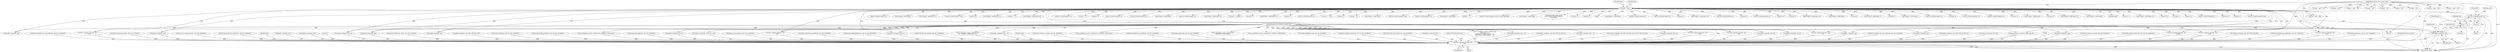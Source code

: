 digraph "0_tcpdump_13d52e9c0e7caf7e6325b0051bc90a49968be67f@array" {
"1000587" [label="(Call,ND_TCHECK2(tptr[0], 4))"];
"1000610" [label="(Call,tptr +=4)"];
"1000587" [label="(Call,ND_TCHECK2(tptr[0], 4))"];
"1000142" [label="(Call,tptr = pptr)"];
"1000128" [label="(MethodParameterIn,const u_char *pptr)"];
"1000598" [label="(Call,ipaddr_string(ndo, tptr))"];
"1000126" [label="(MethodParameterIn,netdissect_options *ndo)"];
"1002927" [label="(Call,print_unknown_data(ndo, pptr, \"\n\t    \", len))"];
"1001584" [label="(Call,decode_labeled_vpn_clnp_prefix(ndo, tptr, buf, sizeof(buf)))"];
"1002554" [label="(Call,ipaddr_string(ndo, tptr))"];
"1001641" [label="(Call,tptr = pptr + len)"];
"1001047" [label="(Call,ipaddr_string(ndo, tptr+BGP_VPN_RD_LEN+4))"];
"1000598" [label="(Call,ipaddr_string(ndo, tptr))"];
"1002169" [label="(Call,ND_TCHECK2(tptr[0], 2))"];
"1000977" [label="(Call,isonsap_string(ndo, tptr, tlen))"];
"1002127" [label="(Call,print_unknown_data(ndo, tptr-3, \"\n\t    \", tlen))"];
"1002930" [label="(Literal,\"\n\t    \")"];
"1000682" [label="(Call,print_unknown_data(ndo, tptr, \"\n\t    \", tlen))"];
"1002866" [label="(Call,EXTRACT_32BITS(tptr))"];
"1002274" [label="(Call,EXTRACT_32BITS(tptr+2))"];
"1000385" [label="(Call,ND_TCHECK2(tptr[0], len))"];
"1002931" [label="(Identifier,len)"];
"1002076" [label="(Call,decode_multicast_vpn(ndo, tptr, buf, sizeof(buf)))"];
"1001764" [label="(Call,decode_labeled_prefix4(ndo, tptr, len, buf, sizeof(buf)))"];
"1002326" [label="(Call,tptr+6)"];
"1001633" [label="(Call,print_unknown_data(ndo, tptr, \"\n\t    \", tlen))"];
"1002653" [label="(Call,print_unknown_data(ndo, tptr,\"\n\t      \", length))"];
"1002139" [label="(Call,pptr + len)"];
"1000909" [label="(Call,ip6addr_string(ndo, tptr+BGP_VPN_RD_LEN))"];
"1002449" [label="(Call,EXTRACT_24BITS(tptr+2))"];
"1001804" [label="(Call,decode_labeled_vpn_prefix4(ndo, tptr, buf, sizeof(buf)))"];
"1001408" [label="(Call,decode_prefix6(ndo, tptr, len, buf, sizeof(buf)))"];
"1002603" [label="(Call,tptr += 3)"];
"1000567" [label="(Call,ipaddr_string(ndo, tptr))"];
"1002375" [label="(Call,EXTRACT_16BITS(tptr+4))"];
"1000486" [label="(Call,ND_TCHECK2(tptr[0], 4))"];
"1002137" [label="(Call,tptr = pptr + len)"];
"1002405" [label="(Call,tptr +=8)"];
"1002681" [label="(Call,as_printf(ndo, astostr, sizeof(astostr), EXTRACT_32BITS(tptr)))"];
"1000208" [label="(Call,pptr + len)"];
"1000584" [label="(Identifier,tlen)"];
"1002223" [label="(Call,tptr+4)"];
"1002666" [label="(Call,ND_TCHECK2(tptr[0], 4))"];
"1002413" [label="(Call,ND_TCHECK2(tptr[0], 5))"];
"1000129" [label="(MethodParameterIn,u_int len)"];
"1002476" [label="(Call,ipaddr_string(ndo, tptr))"];
"1000126" [label="(MethodParameterIn,netdissect_options *ndo)"];
"1001665" [label="(Call,EXTRACT_16BITS(tptr))"];
"1000445" [label="(Call,ND_TCHECK2(tptr[0], 8))"];
"1002242" [label="(Call,EXTRACT_16BITS(tptr+6))"];
"1002658" [label="(Call,tptr += length)"];
"1000456" [label="(Call,as_printf(ndo, astostr, sizeof(astostr), EXTRACT_32BITS(tptr)))"];
"1002012" [label="(Call,decode_labeled_vpn_clnp_prefix(ndo, tptr, buf, sizeof(buf)))"];
"1002450" [label="(Call,tptr+2)"];
"1000587" [label="(Call,ND_TCHECK2(tptr[0], 4))"];
"1002599" [label="(Call,EXTRACT_16BITS(tptr+1))"];
"1002387" [label="(Call,tptr+2)"];
"1000321" [label="(Call,ND_TCHECK2(tptr[0], 4))"];
"1001115" [label="(Call,tptr += tlen)"];
"1002261" [label="(Call,tptr+2)"];
"1000611" [label="(Identifier,tptr)"];
"1000542" [label="(Call,tptr +=4)"];
"1002686" [label="(Call,EXTRACT_32BITS(tptr))"];
"1001091" [label="(Call,ND_TCHECK2(tptr[0], tlen))"];
"1002497" [label="(Call,ipaddr_string(ndo, tptr))"];
"1002588" [label="(Call,ND_TCHECK2(tptr[0], 3))"];
"1000461" [label="(Call,EXTRACT_32BITS(tptr))"];
"1002454" [label="(Call,tptr +=5)"];
"1002534" [label="(Call,ipaddr_string(ndo, tptr))"];
"1001520" [label="(Call,decode_labeled_vpn_l2(ndo, tptr, buf, sizeof(buf)))"];
"1002500" [label="(Call,ipaddr_string(ndo, tptr+4))"];
"1001658" [label="(Call,ND_TCHECK2(tptr[0], BGP_MP_NLRI_MINSIZE))"];
"1002922" [label="(Block,)"];
"1002927" [label="(Call,print_unknown_data(ndo, pptr, \"\n\t    \", len))"];
"1001312" [label="(Call,decode_rt_routing_info(ndo, tptr, buf, sizeof(buf)))"];
"1001110" [label="(Call,print_unknown_data(ndo, tptr, \"\n\t    \", tlen))"];
"1001280" [label="(Call,decode_labeled_vpn_prefix4(ndo, tptr, buf, sizeof(buf)))"];
"1000586" [label="(Block,)"];
"1002928" [label="(Identifier,ndo)"];
"1000767" [label="(Call,ipaddr_string(ndo, tptr))"];
"1000622" [label="(Call,EXTRACT_16BITS(tptr))"];
"1000861" [label="(Call,ip6addr_string(ndo, tptr))"];
"1001711" [label="(Call,pptr + len)"];
"1000421" [label="(Call,as_printf(ndo, astostr, sizeof(astostr),\n\t\t\tEXTRACT_32BITS(tptr)))"];
"1000170" [label="(Call,tok2str(bgp_origin_values,\n\t\t\t\t\t\t\"Unknown Origin Typecode\",\n\t\t\t\t\t\ttptr[0]))"];
"1002933" [label="(Literal,1)"];
"1002818" [label="(Call,bgp_attr_print(ndo, atype, tptr, alen))"];
"1002600" [label="(Call,tptr+1)"];
"1000603" [label="(Identifier,tlen)"];
"1002255" [label="(Call,as_printf(ndo, astostr, sizeof(astostr),\n\t\t\t    EXTRACT_32BITS(tptr+2)))"];
"1002316" [label="(Call,ipaddr_string(ndo, tptr+2))"];
"1002570" [label="(Call,print_unknown_data(ndo, tptr, \"\n\t      \", tlen))"];
"1000594" [label="(Identifier,ndo)"];
"1002218" [label="(Call,tptr+4)"];
"1000597" [label="(Block,)"];
"1001948" [label="(Call,decode_labeled_vpn_l2(ndo, tptr, buf, sizeof(buf)))"];
"1000428" [label="(Call,ipaddr_string(ndo, tptr + 4))"];
"1000130" [label="(Block,)"];
"1000493" [label="(Call,EXTRACT_32BITS(tptr))"];
"1002523" [label="(Call,ND_TCHECK2(tptr[0], 8))"];
"1000591" [label="(Literal,4)"];
"1002465" [label="(Call,ND_TCHECK2(tptr[0], 8))"];
"1002937" [label="(MethodReturn,RET)"];
"1002367" [label="(Call,tptr+2)"];
"1000258" [label="(Call,as_printf(ndo, astostr, sizeof(astostr),\n\t\t\t\tas_size == 2 ?\n\t\t\t\tEXTRACT_16BITS(&tptr[2 + i]) :\n\t\t\t\tEXTRACT_32BITS(&tptr[2 + i])))"];
"1002302" [label="(Call,ipaddr_string(ndo, tptr+2))"];
"1002217" [label="(Call,EXTRACT_32BITS(tptr+4))"];
"1000610" [label="(Call,tptr +=4)"];
"1000815" [label="(Call,ipaddr_string(ndo, tptr+BGP_VPN_RD_LEN))"];
"1001724" [label="(Call,decode_prefix4(ndo, tptr, len, buf, sizeof(buf)))"];
"1001643" [label="(Call,pptr + len)"];
"1000347" [label="(Call,ND_TCHECK2(tptr[0], 4))"];
"1000143" [label="(Identifier,tptr)"];
"1002239" [label="(Call,tptr+2)"];
"1001448" [label="(Call,decode_labeled_prefix6(ndo, tptr, len, buf, sizeof(buf)))"];
"1000146" [label="(Identifier,tlen)"];
"1001980" [label="(Call,decode_clnp_prefix(ndo, tptr, buf, sizeof(buf)))"];
"1000408" [label="(Call,ipaddr_string(ndo, tptr + 2))"];
"1002507" [label="(Call,ND_TCHECK2(tptr[0], 4))"];
"1002237" [label="(Call,ipaddr_string(ndo, tptr+2))"];
"1001187" [label="(Call,pptr + len)"];
"1002343" [label="(Call,tptr+6)"];
"1002304" [label="(Call,tptr+2)"];
"1002264" [label="(Call,EXTRACT_16BITS(tptr+6))"];
"1001552" [label="(Call,decode_clnp_prefix(ndo, tptr, buf, sizeof(buf)))"];
"1001916" [label="(Call,decode_labeled_vpn_prefix6(ndo, tptr, buf, sizeof(buf)))"];
"1000142" [label="(Call,tptr = pptr)"];
"1002176" [label="(Call,EXTRACT_16BITS(tptr))"];
"1000600" [label="(Identifier,tptr)"];
"1002908" [label="(Call,print_unknown_data(ndo, pptr, \"\n\t    \", len))"];
"1002109" [label="(Call,tptr-3)"];
"1002212" [label="(Call,EXTRACT_16BITS(tptr+2))"];
"1002372" [label="(Call,tptr+3)"];
"1001240" [label="(Call,decode_labeled_prefix4(ndo, tptr, len, buf, sizeof(buf)))"];
"1000426" [label="(Call,EXTRACT_32BITS(tptr))"];
"1000463" [label="(Call,ipaddr_string(ndo, tptr + 4))"];
"1000615" [label="(Call,ND_TCHECK2(tptr[0], 3))"];
"1001376" [label="(Call,decode_mdt_vpn_nlri(ndo, tptr, buf, sizeof(buf)))"];
"1002929" [label="(Identifier,pptr)"];
"1001344" [label="(Call,decode_multicast_vpn(ndo, tptr, buf, sizeof(buf)))"];
"1001488" [label="(Call,decode_labeled_vpn_prefix6(ndo, tptr, buf, sizeof(buf)))"];
"1002243" [label="(Call,tptr+6)"];
"1002486" [label="(Call,ND_TCHECK2(tptr[0], 8))"];
"1000612" [label="(Literal,4)"];
"1002543" [label="(Call,ND_TCHECK2(tptr[0], 8))"];
"1002318" [label="(Call,tptr+2)"];
"1001200" [label="(Call,decode_prefix4(ndo, tptr, len, buf, sizeof(buf)))"];
"1002479" [label="(Call,ipaddr_string(ndo, tptr+4))"];
"1001836" [label="(Call,decode_prefix6(ndo, tptr, len, buf, sizeof(buf)))"];
"1001876" [label="(Call,decode_labeled_prefix6(ndo, tptr, len, buf, sizeof(buf)))"];
"1000406" [label="(Call,EXTRACT_16BITS(tptr))"];
"1000128" [label="(MethodParameterIn,const u_char *pptr)"];
"1000206" [label="(Call,tptr < pptr + len)"];
"1000401" [label="(Call,as_printf(ndo, astostr, sizeof(astostr), EXTRACT_16BITS(tptr)))"];
"1002349" [label="(Call,tptr+6)"];
"1000599" [label="(Identifier,ndo)"];
"1002386" [label="(Call,EXTRACT_16BITS(tptr+2))"];
"1002044" [label="(Call,decode_mdt_vpn_nlri(ndo, tptr, buf, sizeof(buf)))"];
"1000955" [label="(Call,ipaddr_string(ndo, tptr))"];
"1002923" [label="(Call,ND_TCHECK2(*pptr,len))"];
"1000357" [label="(Call,EXTRACT_32BITS(tptr))"];
"1000144" [label="(Identifier,pptr)"];
"1000200" [label="(Call,bgp_attr_get_as_size(ndo, atype, pptr, len))"];
"1002333" [label="(Call,tptr+7)"];
"1002260" [label="(Call,EXTRACT_32BITS(tptr+2))"];
"1002396" [label="(Call,print_unknown_data(ndo, tptr, \"\n\t      \", 8))"];
"1002265" [label="(Call,tptr+6)"];
"1002421" [label="(Call,tptr+1)"];
"1001076" [label="(Call,ip6addr_string(ndo, tptr+BGP_VPN_RD_LEN+3))"];
"1002275" [label="(Call,tptr+2)"];
"1000331" [label="(Call,ipaddr_string(ndo, tptr))"];
"1002517" [label="(Call,ipaddr_string(ndo, tptr))"];
"1001185" [label="(Call,tptr < pptr + len)"];
"1002221" [label="(Call,ipaddr_string(ndo, tptr+4))"];
"1001018" [label="(Call,isonsap_string(ndo, tptr+BGP_VPN_RD_LEN,tlen-BGP_VPN_RD_LEN))"];
"1000588" [label="(Call,tptr[0])"];
"1001709" [label="(Call,tptr < pptr + len)"];
"1000557" [label="(Call,ND_TCHECK2(tptr[0], 4))"];
"1002376" [label="(Call,tptr+4)"];
"1002213" [label="(Call,tptr+2)"];
"1000663" [label="(Call,ND_TCHECK2(tptr[0], tlen))"];
"1000587" -> "1000586"  [label="AST: "];
"1000587" -> "1000591"  [label="CFG: "];
"1000588" -> "1000587"  [label="AST: "];
"1000591" -> "1000587"  [label="AST: "];
"1000594" -> "1000587"  [label="CFG: "];
"1000587" -> "1002937"  [label="DDG: "];
"1000587" -> "1002937"  [label="DDG: "];
"1000610" -> "1000587"  [label="DDG: "];
"1000142" -> "1000587"  [label="DDG: "];
"1000587" -> "1000598"  [label="DDG: "];
"1000587" -> "1000610"  [label="DDG: "];
"1000610" -> "1000586"  [label="AST: "];
"1000610" -> "1000612"  [label="CFG: "];
"1000611" -> "1000610"  [label="AST: "];
"1000612" -> "1000610"  [label="AST: "];
"1000584" -> "1000610"  [label="CFG: "];
"1000610" -> "1002937"  [label="DDG: "];
"1000610" -> "1000598"  [label="DDG: "];
"1000598" -> "1000610"  [label="DDG: "];
"1000142" -> "1000130"  [label="AST: "];
"1000142" -> "1000144"  [label="CFG: "];
"1000143" -> "1000142"  [label="AST: "];
"1000144" -> "1000142"  [label="AST: "];
"1000146" -> "1000142"  [label="CFG: "];
"1000142" -> "1002937"  [label="DDG: "];
"1000142" -> "1002937"  [label="DDG: "];
"1000128" -> "1000142"  [label="DDG: "];
"1000142" -> "1000170"  [label="DDG: "];
"1000142" -> "1000206"  [label="DDG: "];
"1000142" -> "1000321"  [label="DDG: "];
"1000142" -> "1000331"  [label="DDG: "];
"1000142" -> "1000347"  [label="DDG: "];
"1000142" -> "1000357"  [label="DDG: "];
"1000142" -> "1000385"  [label="DDG: "];
"1000142" -> "1000406"  [label="DDG: "];
"1000142" -> "1000426"  [label="DDG: "];
"1000142" -> "1000445"  [label="DDG: "];
"1000142" -> "1000461"  [label="DDG: "];
"1000142" -> "1000486"  [label="DDG: "];
"1000142" -> "1000493"  [label="DDG: "];
"1000142" -> "1000542"  [label="DDG: "];
"1000142" -> "1000557"  [label="DDG: "];
"1000142" -> "1000567"  [label="DDG: "];
"1000142" -> "1000598"  [label="DDG: "];
"1000142" -> "1000615"  [label="DDG: "];
"1000142" -> "1000622"  [label="DDG: "];
"1000142" -> "1000663"  [label="DDG: "];
"1000142" -> "1000682"  [label="DDG: "];
"1000142" -> "1001091"  [label="DDG: "];
"1000142" -> "1001110"  [label="DDG: "];
"1000142" -> "1001115"  [label="DDG: "];
"1000142" -> "1001633"  [label="DDG: "];
"1000142" -> "1001658"  [label="DDG: "];
"1000142" -> "1001665"  [label="DDG: "];
"1000142" -> "1002109"  [label="DDG: "];
"1000142" -> "1002169"  [label="DDG: "];
"1000142" -> "1002176"  [label="DDG: "];
"1000142" -> "1002212"  [label="DDG: "];
"1000142" -> "1002213"  [label="DDG: "];
"1000142" -> "1002217"  [label="DDG: "];
"1000142" -> "1002218"  [label="DDG: "];
"1000142" -> "1002221"  [label="DDG: "];
"1000142" -> "1002223"  [label="DDG: "];
"1000142" -> "1002237"  [label="DDG: "];
"1000142" -> "1002239"  [label="DDG: "];
"1000142" -> "1002242"  [label="DDG: "];
"1000142" -> "1002243"  [label="DDG: "];
"1000142" -> "1002260"  [label="DDG: "];
"1000142" -> "1002261"  [label="DDG: "];
"1000142" -> "1002264"  [label="DDG: "];
"1000142" -> "1002265"  [label="DDG: "];
"1000142" -> "1002274"  [label="DDG: "];
"1000142" -> "1002275"  [label="DDG: "];
"1000142" -> "1002302"  [label="DDG: "];
"1000142" -> "1002304"  [label="DDG: "];
"1000142" -> "1002316"  [label="DDG: "];
"1000142" -> "1002318"  [label="DDG: "];
"1000142" -> "1002326"  [label="DDG: "];
"1000142" -> "1002333"  [label="DDG: "];
"1000142" -> "1002343"  [label="DDG: "];
"1000142" -> "1002349"  [label="DDG: "];
"1000142" -> "1002367"  [label="DDG: "];
"1000142" -> "1002372"  [label="DDG: "];
"1000142" -> "1002375"  [label="DDG: "];
"1000142" -> "1002376"  [label="DDG: "];
"1000142" -> "1002386"  [label="DDG: "];
"1000142" -> "1002387"  [label="DDG: "];
"1000142" -> "1002396"  [label="DDG: "];
"1000142" -> "1002405"  [label="DDG: "];
"1000142" -> "1002413"  [label="DDG: "];
"1000142" -> "1002421"  [label="DDG: "];
"1000142" -> "1002449"  [label="DDG: "];
"1000142" -> "1002450"  [label="DDG: "];
"1000142" -> "1002454"  [label="DDG: "];
"1000142" -> "1002465"  [label="DDG: "];
"1000142" -> "1002476"  [label="DDG: "];
"1000142" -> "1002486"  [label="DDG: "];
"1000142" -> "1002497"  [label="DDG: "];
"1000142" -> "1002507"  [label="DDG: "];
"1000142" -> "1002517"  [label="DDG: "];
"1000142" -> "1002523"  [label="DDG: "];
"1000142" -> "1002534"  [label="DDG: "];
"1000142" -> "1002543"  [label="DDG: "];
"1000142" -> "1002554"  [label="DDG: "];
"1000142" -> "1002570"  [label="DDG: "];
"1000142" -> "1002588"  [label="DDG: "];
"1000142" -> "1002599"  [label="DDG: "];
"1000142" -> "1002600"  [label="DDG: "];
"1000142" -> "1002603"  [label="DDG: "];
"1000142" -> "1002653"  [label="DDG: "];
"1000142" -> "1002658"  [label="DDG: "];
"1000142" -> "1002666"  [label="DDG: "];
"1000142" -> "1002686"  [label="DDG: "];
"1000142" -> "1002866"  [label="DDG: "];
"1000128" -> "1000125"  [label="AST: "];
"1000128" -> "1002937"  [label="DDG: "];
"1000128" -> "1000200"  [label="DDG: "];
"1000128" -> "1000206"  [label="DDG: "];
"1000128" -> "1000208"  [label="DDG: "];
"1000128" -> "1001185"  [label="DDG: "];
"1000128" -> "1001187"  [label="DDG: "];
"1000128" -> "1001641"  [label="DDG: "];
"1000128" -> "1001643"  [label="DDG: "];
"1000128" -> "1001709"  [label="DDG: "];
"1000128" -> "1001711"  [label="DDG: "];
"1000128" -> "1002137"  [label="DDG: "];
"1000128" -> "1002139"  [label="DDG: "];
"1000128" -> "1002908"  [label="DDG: "];
"1000128" -> "1002927"  [label="DDG: "];
"1000598" -> "1000597"  [label="AST: "];
"1000598" -> "1000600"  [label="CFG: "];
"1000599" -> "1000598"  [label="AST: "];
"1000600" -> "1000598"  [label="AST: "];
"1000603" -> "1000598"  [label="CFG: "];
"1000598" -> "1002937"  [label="DDG: "];
"1000598" -> "1002937"  [label="DDG: "];
"1000126" -> "1000598"  [label="DDG: "];
"1000598" -> "1002927"  [label="DDG: "];
"1000126" -> "1000125"  [label="AST: "];
"1000126" -> "1002937"  [label="DDG: "];
"1000126" -> "1000200"  [label="DDG: "];
"1000126" -> "1000258"  [label="DDG: "];
"1000126" -> "1000331"  [label="DDG: "];
"1000126" -> "1000401"  [label="DDG: "];
"1000126" -> "1000408"  [label="DDG: "];
"1000126" -> "1000421"  [label="DDG: "];
"1000126" -> "1000428"  [label="DDG: "];
"1000126" -> "1000456"  [label="DDG: "];
"1000126" -> "1000463"  [label="DDG: "];
"1000126" -> "1000567"  [label="DDG: "];
"1000126" -> "1000682"  [label="DDG: "];
"1000126" -> "1001110"  [label="DDG: "];
"1000126" -> "1001633"  [label="DDG: "];
"1000126" -> "1002127"  [label="DDG: "];
"1000126" -> "1002221"  [label="DDG: "];
"1000126" -> "1002237"  [label="DDG: "];
"1000126" -> "1002255"  [label="DDG: "];
"1000126" -> "1002302"  [label="DDG: "];
"1000126" -> "1002316"  [label="DDG: "];
"1000126" -> "1002396"  [label="DDG: "];
"1000126" -> "1002476"  [label="DDG: "];
"1000126" -> "1002479"  [label="DDG: "];
"1000126" -> "1002497"  [label="DDG: "];
"1000126" -> "1002500"  [label="DDG: "];
"1000126" -> "1002517"  [label="DDG: "];
"1000126" -> "1002534"  [label="DDG: "];
"1000126" -> "1002554"  [label="DDG: "];
"1000126" -> "1002570"  [label="DDG: "];
"1000126" -> "1002653"  [label="DDG: "];
"1000126" -> "1002681"  [label="DDG: "];
"1000126" -> "1002818"  [label="DDG: "];
"1000126" -> "1002908"  [label="DDG: "];
"1000126" -> "1002927"  [label="DDG: "];
"1002927" -> "1002922"  [label="AST: "];
"1002927" -> "1002931"  [label="CFG: "];
"1002928" -> "1002927"  [label="AST: "];
"1002929" -> "1002927"  [label="AST: "];
"1002930" -> "1002927"  [label="AST: "];
"1002931" -> "1002927"  [label="AST: "];
"1002933" -> "1002927"  [label="CFG: "];
"1002927" -> "1002937"  [label="DDG: "];
"1002927" -> "1002937"  [label="DDG: "];
"1002927" -> "1002937"  [label="DDG: "];
"1002927" -> "1002937"  [label="DDG: "];
"1000815" -> "1002927"  [label="DDG: "];
"1000682" -> "1002927"  [label="DDG: "];
"1001804" -> "1002927"  [label="DDG: "];
"1001047" -> "1002927"  [label="DDG: "];
"1001018" -> "1002927"  [label="DDG: "];
"1001724" -> "1002927"  [label="DDG: "];
"1001916" -> "1002927"  [label="DDG: "];
"1000861" -> "1002927"  [label="DDG: "];
"1000258" -> "1002927"  [label="DDG: "];
"1001520" -> "1002927"  [label="DDG: "];
"1001376" -> "1002927"  [label="DDG: "];
"1001948" -> "1002927"  [label="DDG: "];
"1001876" -> "1002927"  [label="DDG: "];
"1002534" -> "1002927"  [label="DDG: "];
"1000200" -> "1002927"  [label="DDG: "];
"1000200" -> "1002927"  [label="DDG: "];
"1002554" -> "1002927"  [label="DDG: "];
"1001448" -> "1002927"  [label="DDG: "];
"1002570" -> "1002927"  [label="DDG: "];
"1000567" -> "1002927"  [label="DDG: "];
"1002908" -> "1002927"  [label="DDG: "];
"1002908" -> "1002927"  [label="DDG: "];
"1001312" -> "1002927"  [label="DDG: "];
"1002221" -> "1002927"  [label="DDG: "];
"1000408" -> "1002927"  [label="DDG: "];
"1002044" -> "1002927"  [label="DDG: "];
"1001633" -> "1002927"  [label="DDG: "];
"1002127" -> "1002927"  [label="DDG: "];
"1000331" -> "1002927"  [label="DDG: "];
"1001110" -> "1002927"  [label="DDG: "];
"1002517" -> "1002927"  [label="DDG: "];
"1002012" -> "1002927"  [label="DDG: "];
"1001076" -> "1002927"  [label="DDG: "];
"1001240" -> "1002927"  [label="DDG: "];
"1000909" -> "1002927"  [label="DDG: "];
"1001980" -> "1002927"  [label="DDG: "];
"1002316" -> "1002927"  [label="DDG: "];
"1000463" -> "1002927"  [label="DDG: "];
"1001584" -> "1002927"  [label="DDG: "];
"1001836" -> "1002927"  [label="DDG: "];
"1002479" -> "1002927"  [label="DDG: "];
"1002076" -> "1002927"  [label="DDG: "];
"1002255" -> "1002927"  [label="DDG: "];
"1002818" -> "1002927"  [label="DDG: "];
"1001408" -> "1002927"  [label="DDG: "];
"1002681" -> "1002927"  [label="DDG: "];
"1001280" -> "1002927"  [label="DDG: "];
"1001344" -> "1002927"  [label="DDG: "];
"1002237" -> "1002927"  [label="DDG: "];
"1002302" -> "1002927"  [label="DDG: "];
"1001764" -> "1002927"  [label="DDG: "];
"1001488" -> "1002927"  [label="DDG: "];
"1001552" -> "1002927"  [label="DDG: "];
"1000977" -> "1002927"  [label="DDG: "];
"1000955" -> "1002927"  [label="DDG: "];
"1000428" -> "1002927"  [label="DDG: "];
"1000767" -> "1002927"  [label="DDG: "];
"1002653" -> "1002927"  [label="DDG: "];
"1002396" -> "1002927"  [label="DDG: "];
"1001200" -> "1002927"  [label="DDG: "];
"1002500" -> "1002927"  [label="DDG: "];
"1002923" -> "1002927"  [label="DDG: "];
"1000129" -> "1002927"  [label="DDG: "];
}
